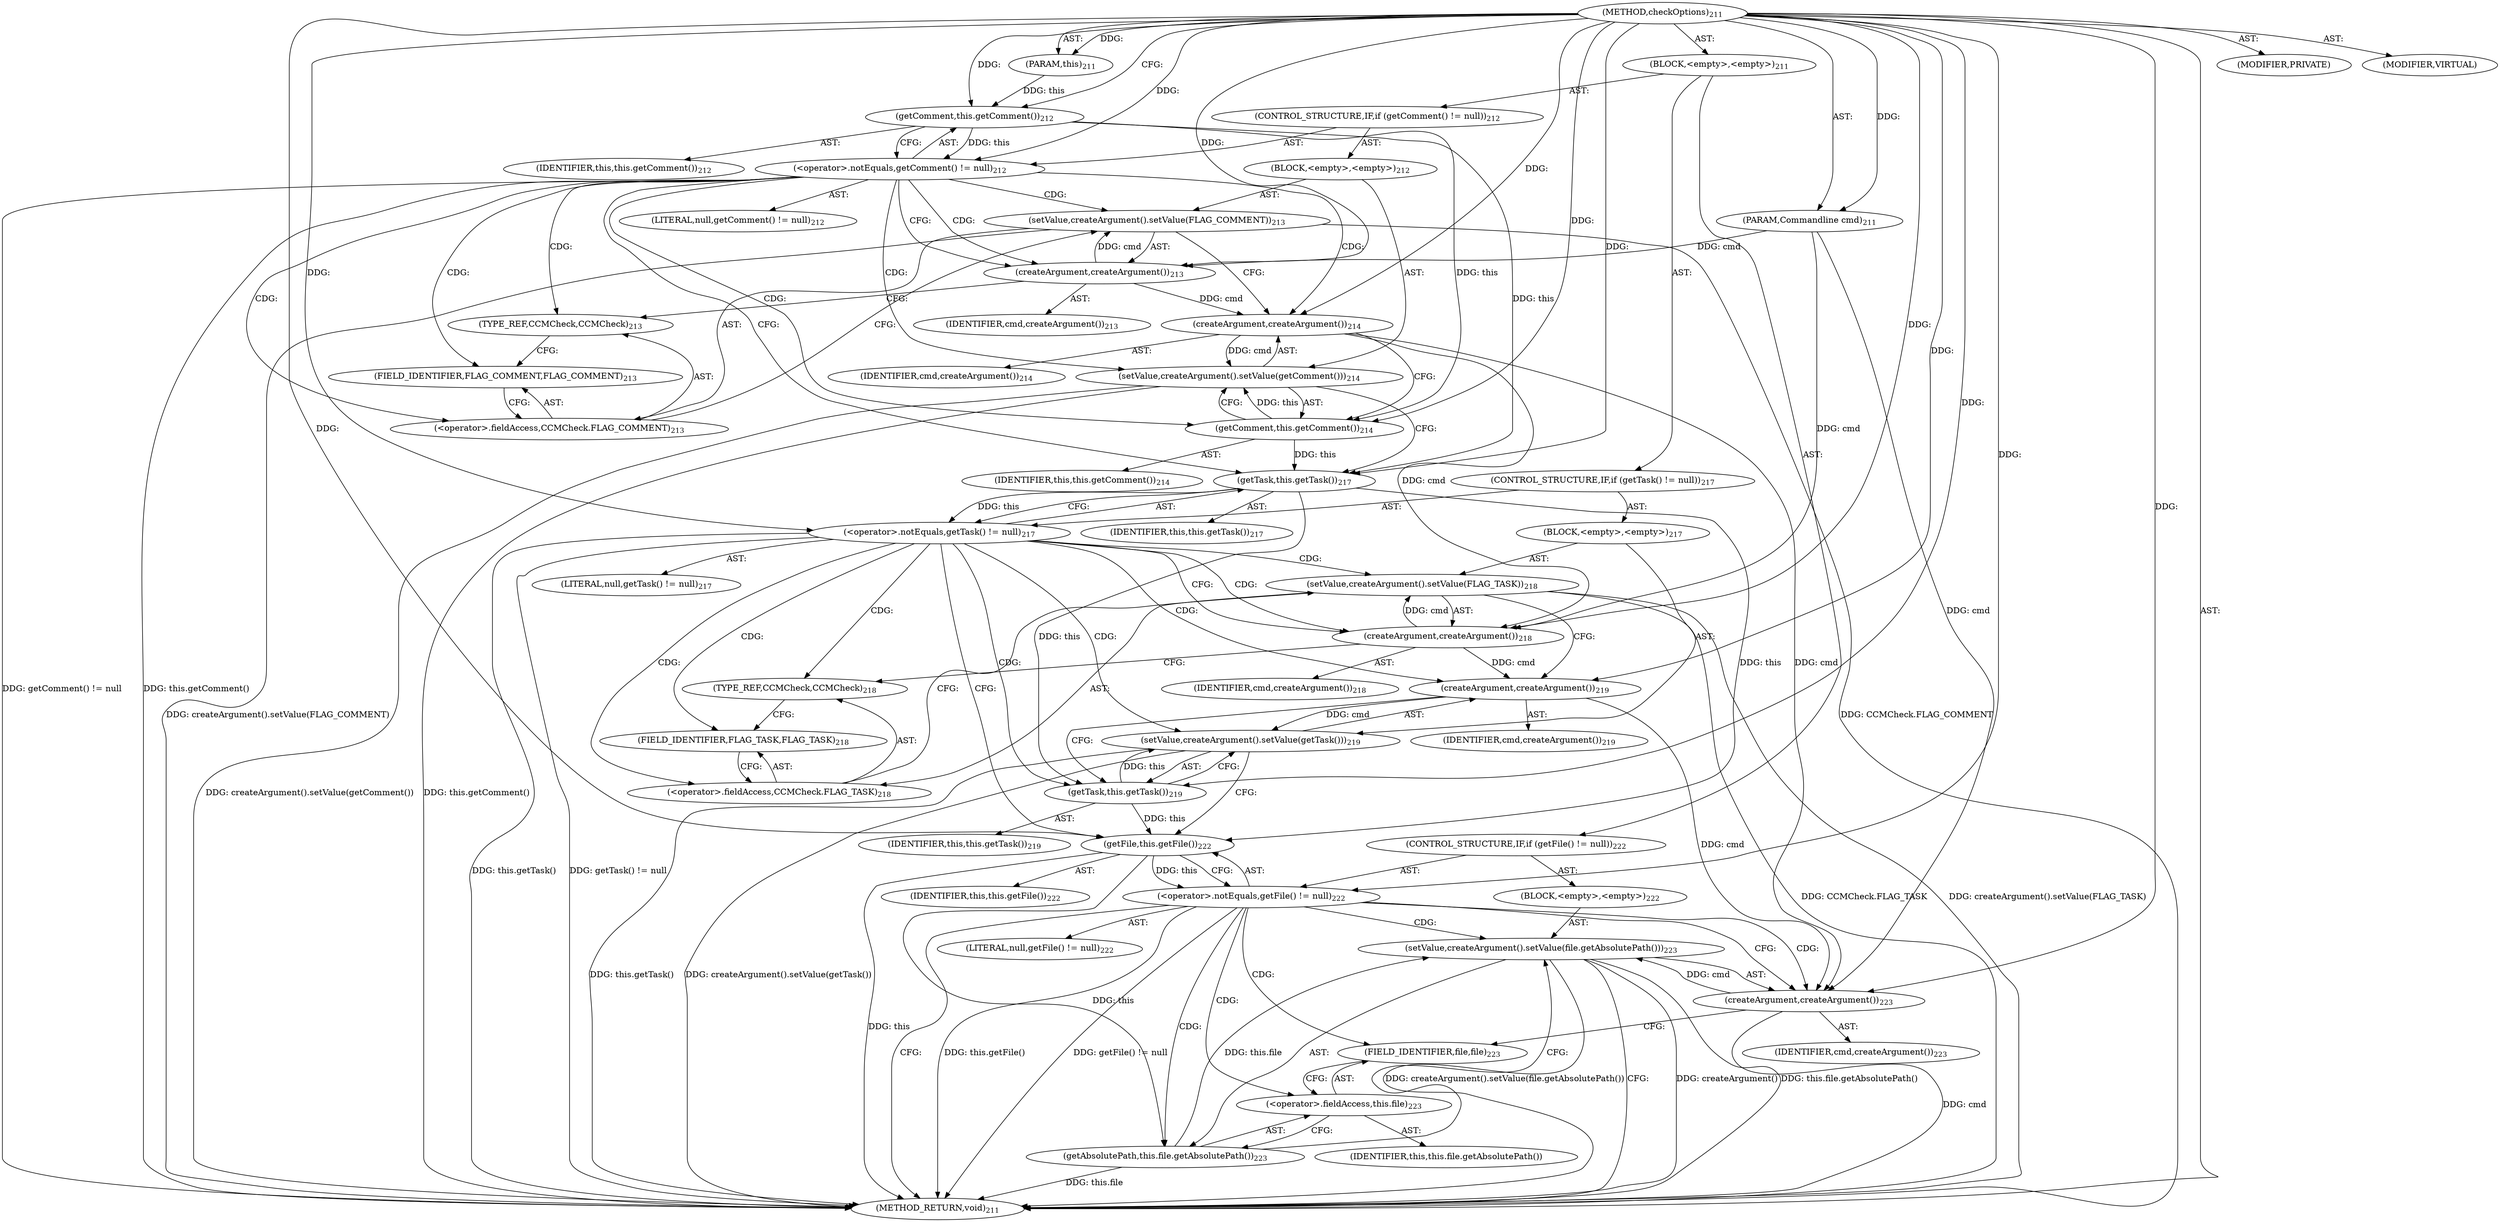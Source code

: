 digraph "checkOptions" {  
"111669149706" [label = <(METHOD,checkOptions)<SUB>211</SUB>> ]
"115964116997" [label = <(PARAM,this)<SUB>211</SUB>> ]
"115964117007" [label = <(PARAM,Commandline cmd)<SUB>211</SUB>> ]
"25769803797" [label = <(BLOCK,&lt;empty&gt;,&lt;empty&gt;)<SUB>211</SUB>> ]
"47244640263" [label = <(CONTROL_STRUCTURE,IF,if (getComment() != null))<SUB>212</SUB>> ]
"30064771180" [label = <(&lt;operator&gt;.notEquals,getComment() != null)<SUB>212</SUB>> ]
"30064771181" [label = <(getComment,this.getComment())<SUB>212</SUB>> ]
"68719476751" [label = <(IDENTIFIER,this,this.getComment())<SUB>212</SUB>> ]
"90194313232" [label = <(LITERAL,null,getComment() != null)<SUB>212</SUB>> ]
"25769803798" [label = <(BLOCK,&lt;empty&gt;,&lt;empty&gt;)<SUB>212</SUB>> ]
"30064771182" [label = <(setValue,createArgument().setValue(FLAG_COMMENT))<SUB>213</SUB>> ]
"30064771183" [label = <(createArgument,createArgument())<SUB>213</SUB>> ]
"68719476826" [label = <(IDENTIFIER,cmd,createArgument())<SUB>213</SUB>> ]
"30064771184" [label = <(&lt;operator&gt;.fieldAccess,CCMCheck.FLAG_COMMENT)<SUB>213</SUB>> ]
"180388626433" [label = <(TYPE_REF,CCMCheck,CCMCheck)<SUB>213</SUB>> ]
"55834574871" [label = <(FIELD_IDENTIFIER,FLAG_COMMENT,FLAG_COMMENT)<SUB>213</SUB>> ]
"30064771185" [label = <(setValue,createArgument().setValue(getComment()))<SUB>214</SUB>> ]
"30064771186" [label = <(createArgument,createArgument())<SUB>214</SUB>> ]
"68719476827" [label = <(IDENTIFIER,cmd,createArgument())<SUB>214</SUB>> ]
"30064771187" [label = <(getComment,this.getComment())<SUB>214</SUB>> ]
"68719476752" [label = <(IDENTIFIER,this,this.getComment())<SUB>214</SUB>> ]
"47244640264" [label = <(CONTROL_STRUCTURE,IF,if (getTask() != null))<SUB>217</SUB>> ]
"30064771188" [label = <(&lt;operator&gt;.notEquals,getTask() != null)<SUB>217</SUB>> ]
"30064771189" [label = <(getTask,this.getTask())<SUB>217</SUB>> ]
"68719476753" [label = <(IDENTIFIER,this,this.getTask())<SUB>217</SUB>> ]
"90194313233" [label = <(LITERAL,null,getTask() != null)<SUB>217</SUB>> ]
"25769803799" [label = <(BLOCK,&lt;empty&gt;,&lt;empty&gt;)<SUB>217</SUB>> ]
"30064771190" [label = <(setValue,createArgument().setValue(FLAG_TASK))<SUB>218</SUB>> ]
"30064771191" [label = <(createArgument,createArgument())<SUB>218</SUB>> ]
"68719476828" [label = <(IDENTIFIER,cmd,createArgument())<SUB>218</SUB>> ]
"30064771192" [label = <(&lt;operator&gt;.fieldAccess,CCMCheck.FLAG_TASK)<SUB>218</SUB>> ]
"180388626434" [label = <(TYPE_REF,CCMCheck,CCMCheck)<SUB>218</SUB>> ]
"55834574872" [label = <(FIELD_IDENTIFIER,FLAG_TASK,FLAG_TASK)<SUB>218</SUB>> ]
"30064771193" [label = <(setValue,createArgument().setValue(getTask()))<SUB>219</SUB>> ]
"30064771194" [label = <(createArgument,createArgument())<SUB>219</SUB>> ]
"68719476829" [label = <(IDENTIFIER,cmd,createArgument())<SUB>219</SUB>> ]
"30064771195" [label = <(getTask,this.getTask())<SUB>219</SUB>> ]
"68719476754" [label = <(IDENTIFIER,this,this.getTask())<SUB>219</SUB>> ]
"47244640265" [label = <(CONTROL_STRUCTURE,IF,if (getFile() != null))<SUB>222</SUB>> ]
"30064771196" [label = <(&lt;operator&gt;.notEquals,getFile() != null)<SUB>222</SUB>> ]
"30064771197" [label = <(getFile,this.getFile())<SUB>222</SUB>> ]
"68719476755" [label = <(IDENTIFIER,this,this.getFile())<SUB>222</SUB>> ]
"90194313234" [label = <(LITERAL,null,getFile() != null)<SUB>222</SUB>> ]
"25769803800" [label = <(BLOCK,&lt;empty&gt;,&lt;empty&gt;)<SUB>222</SUB>> ]
"30064771198" [label = <(setValue,createArgument().setValue(file.getAbsolutePath()))<SUB>223</SUB>> ]
"30064771199" [label = <(createArgument,createArgument())<SUB>223</SUB>> ]
"68719476830" [label = <(IDENTIFIER,cmd,createArgument())<SUB>223</SUB>> ]
"30064771200" [label = <(getAbsolutePath,this.file.getAbsolutePath())<SUB>223</SUB>> ]
"30064771201" [label = <(&lt;operator&gt;.fieldAccess,this.file)<SUB>223</SUB>> ]
"68719476831" [label = <(IDENTIFIER,this,this.file.getAbsolutePath())> ]
"55834574873" [label = <(FIELD_IDENTIFIER,file,file)<SUB>223</SUB>> ]
"133143986200" [label = <(MODIFIER,PRIVATE)> ]
"133143986201" [label = <(MODIFIER,VIRTUAL)> ]
"128849018890" [label = <(METHOD_RETURN,void)<SUB>211</SUB>> ]
  "111669149706" -> "115964116997"  [ label = "AST: "] 
  "111669149706" -> "115964117007"  [ label = "AST: "] 
  "111669149706" -> "25769803797"  [ label = "AST: "] 
  "111669149706" -> "133143986200"  [ label = "AST: "] 
  "111669149706" -> "133143986201"  [ label = "AST: "] 
  "111669149706" -> "128849018890"  [ label = "AST: "] 
  "25769803797" -> "47244640263"  [ label = "AST: "] 
  "25769803797" -> "47244640264"  [ label = "AST: "] 
  "25769803797" -> "47244640265"  [ label = "AST: "] 
  "47244640263" -> "30064771180"  [ label = "AST: "] 
  "47244640263" -> "25769803798"  [ label = "AST: "] 
  "30064771180" -> "30064771181"  [ label = "AST: "] 
  "30064771180" -> "90194313232"  [ label = "AST: "] 
  "30064771181" -> "68719476751"  [ label = "AST: "] 
  "25769803798" -> "30064771182"  [ label = "AST: "] 
  "25769803798" -> "30064771185"  [ label = "AST: "] 
  "30064771182" -> "30064771183"  [ label = "AST: "] 
  "30064771182" -> "30064771184"  [ label = "AST: "] 
  "30064771183" -> "68719476826"  [ label = "AST: "] 
  "30064771184" -> "180388626433"  [ label = "AST: "] 
  "30064771184" -> "55834574871"  [ label = "AST: "] 
  "30064771185" -> "30064771186"  [ label = "AST: "] 
  "30064771185" -> "30064771187"  [ label = "AST: "] 
  "30064771186" -> "68719476827"  [ label = "AST: "] 
  "30064771187" -> "68719476752"  [ label = "AST: "] 
  "47244640264" -> "30064771188"  [ label = "AST: "] 
  "47244640264" -> "25769803799"  [ label = "AST: "] 
  "30064771188" -> "30064771189"  [ label = "AST: "] 
  "30064771188" -> "90194313233"  [ label = "AST: "] 
  "30064771189" -> "68719476753"  [ label = "AST: "] 
  "25769803799" -> "30064771190"  [ label = "AST: "] 
  "25769803799" -> "30064771193"  [ label = "AST: "] 
  "30064771190" -> "30064771191"  [ label = "AST: "] 
  "30064771190" -> "30064771192"  [ label = "AST: "] 
  "30064771191" -> "68719476828"  [ label = "AST: "] 
  "30064771192" -> "180388626434"  [ label = "AST: "] 
  "30064771192" -> "55834574872"  [ label = "AST: "] 
  "30064771193" -> "30064771194"  [ label = "AST: "] 
  "30064771193" -> "30064771195"  [ label = "AST: "] 
  "30064771194" -> "68719476829"  [ label = "AST: "] 
  "30064771195" -> "68719476754"  [ label = "AST: "] 
  "47244640265" -> "30064771196"  [ label = "AST: "] 
  "47244640265" -> "25769803800"  [ label = "AST: "] 
  "30064771196" -> "30064771197"  [ label = "AST: "] 
  "30064771196" -> "90194313234"  [ label = "AST: "] 
  "30064771197" -> "68719476755"  [ label = "AST: "] 
  "25769803800" -> "30064771198"  [ label = "AST: "] 
  "30064771198" -> "30064771199"  [ label = "AST: "] 
  "30064771198" -> "30064771200"  [ label = "AST: "] 
  "30064771199" -> "68719476830"  [ label = "AST: "] 
  "30064771200" -> "30064771201"  [ label = "AST: "] 
  "30064771201" -> "68719476831"  [ label = "AST: "] 
  "30064771201" -> "55834574873"  [ label = "AST: "] 
  "30064771180" -> "30064771183"  [ label = "CFG: "] 
  "30064771180" -> "30064771189"  [ label = "CFG: "] 
  "30064771188" -> "30064771191"  [ label = "CFG: "] 
  "30064771188" -> "30064771197"  [ label = "CFG: "] 
  "30064771196" -> "128849018890"  [ label = "CFG: "] 
  "30064771196" -> "30064771199"  [ label = "CFG: "] 
  "30064771181" -> "30064771180"  [ label = "CFG: "] 
  "30064771182" -> "30064771186"  [ label = "CFG: "] 
  "30064771185" -> "30064771189"  [ label = "CFG: "] 
  "30064771189" -> "30064771188"  [ label = "CFG: "] 
  "30064771190" -> "30064771194"  [ label = "CFG: "] 
  "30064771193" -> "30064771197"  [ label = "CFG: "] 
  "30064771197" -> "30064771196"  [ label = "CFG: "] 
  "30064771198" -> "128849018890"  [ label = "CFG: "] 
  "30064771183" -> "180388626433"  [ label = "CFG: "] 
  "30064771184" -> "30064771182"  [ label = "CFG: "] 
  "30064771186" -> "30064771187"  [ label = "CFG: "] 
  "30064771187" -> "30064771185"  [ label = "CFG: "] 
  "30064771191" -> "180388626434"  [ label = "CFG: "] 
  "30064771192" -> "30064771190"  [ label = "CFG: "] 
  "30064771194" -> "30064771195"  [ label = "CFG: "] 
  "30064771195" -> "30064771193"  [ label = "CFG: "] 
  "30064771199" -> "55834574873"  [ label = "CFG: "] 
  "30064771200" -> "30064771198"  [ label = "CFG: "] 
  "180388626433" -> "55834574871"  [ label = "CFG: "] 
  "55834574871" -> "30064771184"  [ label = "CFG: "] 
  "180388626434" -> "55834574872"  [ label = "CFG: "] 
  "55834574872" -> "30064771192"  [ label = "CFG: "] 
  "30064771201" -> "30064771200"  [ label = "CFG: "] 
  "55834574873" -> "30064771201"  [ label = "CFG: "] 
  "111669149706" -> "30064771181"  [ label = "CFG: "] 
  "30064771180" -> "128849018890"  [ label = "DDG: this.getComment()"] 
  "30064771180" -> "128849018890"  [ label = "DDG: getComment() != null"] 
  "30064771182" -> "128849018890"  [ label = "DDG: CCMCheck.FLAG_COMMENT"] 
  "30064771182" -> "128849018890"  [ label = "DDG: createArgument().setValue(FLAG_COMMENT)"] 
  "30064771185" -> "128849018890"  [ label = "DDG: this.getComment()"] 
  "30064771185" -> "128849018890"  [ label = "DDG: createArgument().setValue(getComment())"] 
  "30064771188" -> "128849018890"  [ label = "DDG: this.getTask()"] 
  "30064771188" -> "128849018890"  [ label = "DDG: getTask() != null"] 
  "30064771190" -> "128849018890"  [ label = "DDG: CCMCheck.FLAG_TASK"] 
  "30064771190" -> "128849018890"  [ label = "DDG: createArgument().setValue(FLAG_TASK)"] 
  "30064771193" -> "128849018890"  [ label = "DDG: this.getTask()"] 
  "30064771193" -> "128849018890"  [ label = "DDG: createArgument().setValue(getTask())"] 
  "30064771197" -> "128849018890"  [ label = "DDG: this"] 
  "30064771196" -> "128849018890"  [ label = "DDG: this.getFile()"] 
  "30064771196" -> "128849018890"  [ label = "DDG: getFile() != null"] 
  "30064771199" -> "128849018890"  [ label = "DDG: cmd"] 
  "30064771198" -> "128849018890"  [ label = "DDG: createArgument()"] 
  "30064771200" -> "128849018890"  [ label = "DDG: this.file"] 
  "30064771198" -> "128849018890"  [ label = "DDG: this.file.getAbsolutePath()"] 
  "30064771198" -> "128849018890"  [ label = "DDG: createArgument().setValue(file.getAbsolutePath())"] 
  "111669149706" -> "115964116997"  [ label = "DDG: "] 
  "111669149706" -> "115964117007"  [ label = "DDG: "] 
  "30064771181" -> "30064771180"  [ label = "DDG: this"] 
  "111669149706" -> "30064771180"  [ label = "DDG: "] 
  "30064771189" -> "30064771188"  [ label = "DDG: this"] 
  "111669149706" -> "30064771188"  [ label = "DDG: "] 
  "30064771197" -> "30064771196"  [ label = "DDG: this"] 
  "111669149706" -> "30064771196"  [ label = "DDG: "] 
  "115964116997" -> "30064771181"  [ label = "DDG: this"] 
  "111669149706" -> "30064771181"  [ label = "DDG: "] 
  "30064771183" -> "30064771182"  [ label = "DDG: cmd"] 
  "30064771186" -> "30064771185"  [ label = "DDG: cmd"] 
  "30064771187" -> "30064771185"  [ label = "DDG: this"] 
  "30064771181" -> "30064771189"  [ label = "DDG: this"] 
  "30064771187" -> "30064771189"  [ label = "DDG: this"] 
  "111669149706" -> "30064771189"  [ label = "DDG: "] 
  "30064771191" -> "30064771190"  [ label = "DDG: cmd"] 
  "30064771194" -> "30064771193"  [ label = "DDG: cmd"] 
  "30064771195" -> "30064771193"  [ label = "DDG: this"] 
  "30064771189" -> "30064771197"  [ label = "DDG: this"] 
  "30064771195" -> "30064771197"  [ label = "DDG: this"] 
  "111669149706" -> "30064771197"  [ label = "DDG: "] 
  "30064771199" -> "30064771198"  [ label = "DDG: cmd"] 
  "30064771200" -> "30064771198"  [ label = "DDG: this.file"] 
  "115964117007" -> "30064771183"  [ label = "DDG: cmd"] 
  "111669149706" -> "30064771183"  [ label = "DDG: "] 
  "30064771183" -> "30064771186"  [ label = "DDG: cmd"] 
  "111669149706" -> "30064771186"  [ label = "DDG: "] 
  "30064771181" -> "30064771187"  [ label = "DDG: this"] 
  "111669149706" -> "30064771187"  [ label = "DDG: "] 
  "115964117007" -> "30064771191"  [ label = "DDG: cmd"] 
  "30064771186" -> "30064771191"  [ label = "DDG: cmd"] 
  "111669149706" -> "30064771191"  [ label = "DDG: "] 
  "30064771191" -> "30064771194"  [ label = "DDG: cmd"] 
  "111669149706" -> "30064771194"  [ label = "DDG: "] 
  "30064771189" -> "30064771195"  [ label = "DDG: this"] 
  "111669149706" -> "30064771195"  [ label = "DDG: "] 
  "115964117007" -> "30064771199"  [ label = "DDG: cmd"] 
  "30064771186" -> "30064771199"  [ label = "DDG: cmd"] 
  "30064771194" -> "30064771199"  [ label = "DDG: cmd"] 
  "111669149706" -> "30064771199"  [ label = "DDG: "] 
  "30064771197" -> "30064771200"  [ label = "DDG: this"] 
  "30064771180" -> "55834574871"  [ label = "CDG: "] 
  "30064771180" -> "180388626433"  [ label = "CDG: "] 
  "30064771180" -> "30064771185"  [ label = "CDG: "] 
  "30064771180" -> "30064771184"  [ label = "CDG: "] 
  "30064771180" -> "30064771187"  [ label = "CDG: "] 
  "30064771180" -> "30064771186"  [ label = "CDG: "] 
  "30064771180" -> "30064771183"  [ label = "CDG: "] 
  "30064771180" -> "30064771182"  [ label = "CDG: "] 
  "30064771188" -> "55834574872"  [ label = "CDG: "] 
  "30064771188" -> "180388626434"  [ label = "CDG: "] 
  "30064771188" -> "30064771193"  [ label = "CDG: "] 
  "30064771188" -> "30064771192"  [ label = "CDG: "] 
  "30064771188" -> "30064771195"  [ label = "CDG: "] 
  "30064771188" -> "30064771194"  [ label = "CDG: "] 
  "30064771188" -> "30064771191"  [ label = "CDG: "] 
  "30064771188" -> "30064771190"  [ label = "CDG: "] 
  "30064771196" -> "55834574873"  [ label = "CDG: "] 
  "30064771196" -> "30064771201"  [ label = "CDG: "] 
  "30064771196" -> "30064771200"  [ label = "CDG: "] 
  "30064771196" -> "30064771199"  [ label = "CDG: "] 
  "30064771196" -> "30064771198"  [ label = "CDG: "] 
}
